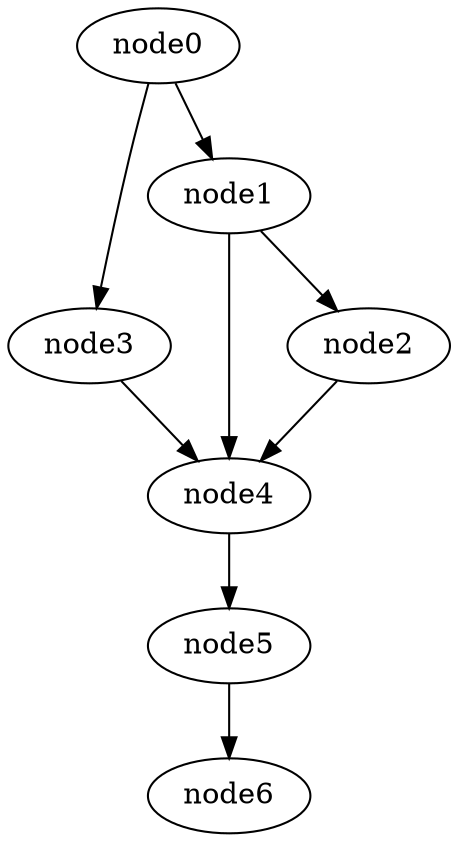 digraph g{
	node6
	node5 -> node6
	node4 -> node5
	node3 -> node4
	node2 -> node4
	node1 -> node4
	node1 -> node2
	node0 -> node3
	node0 -> node1
}
